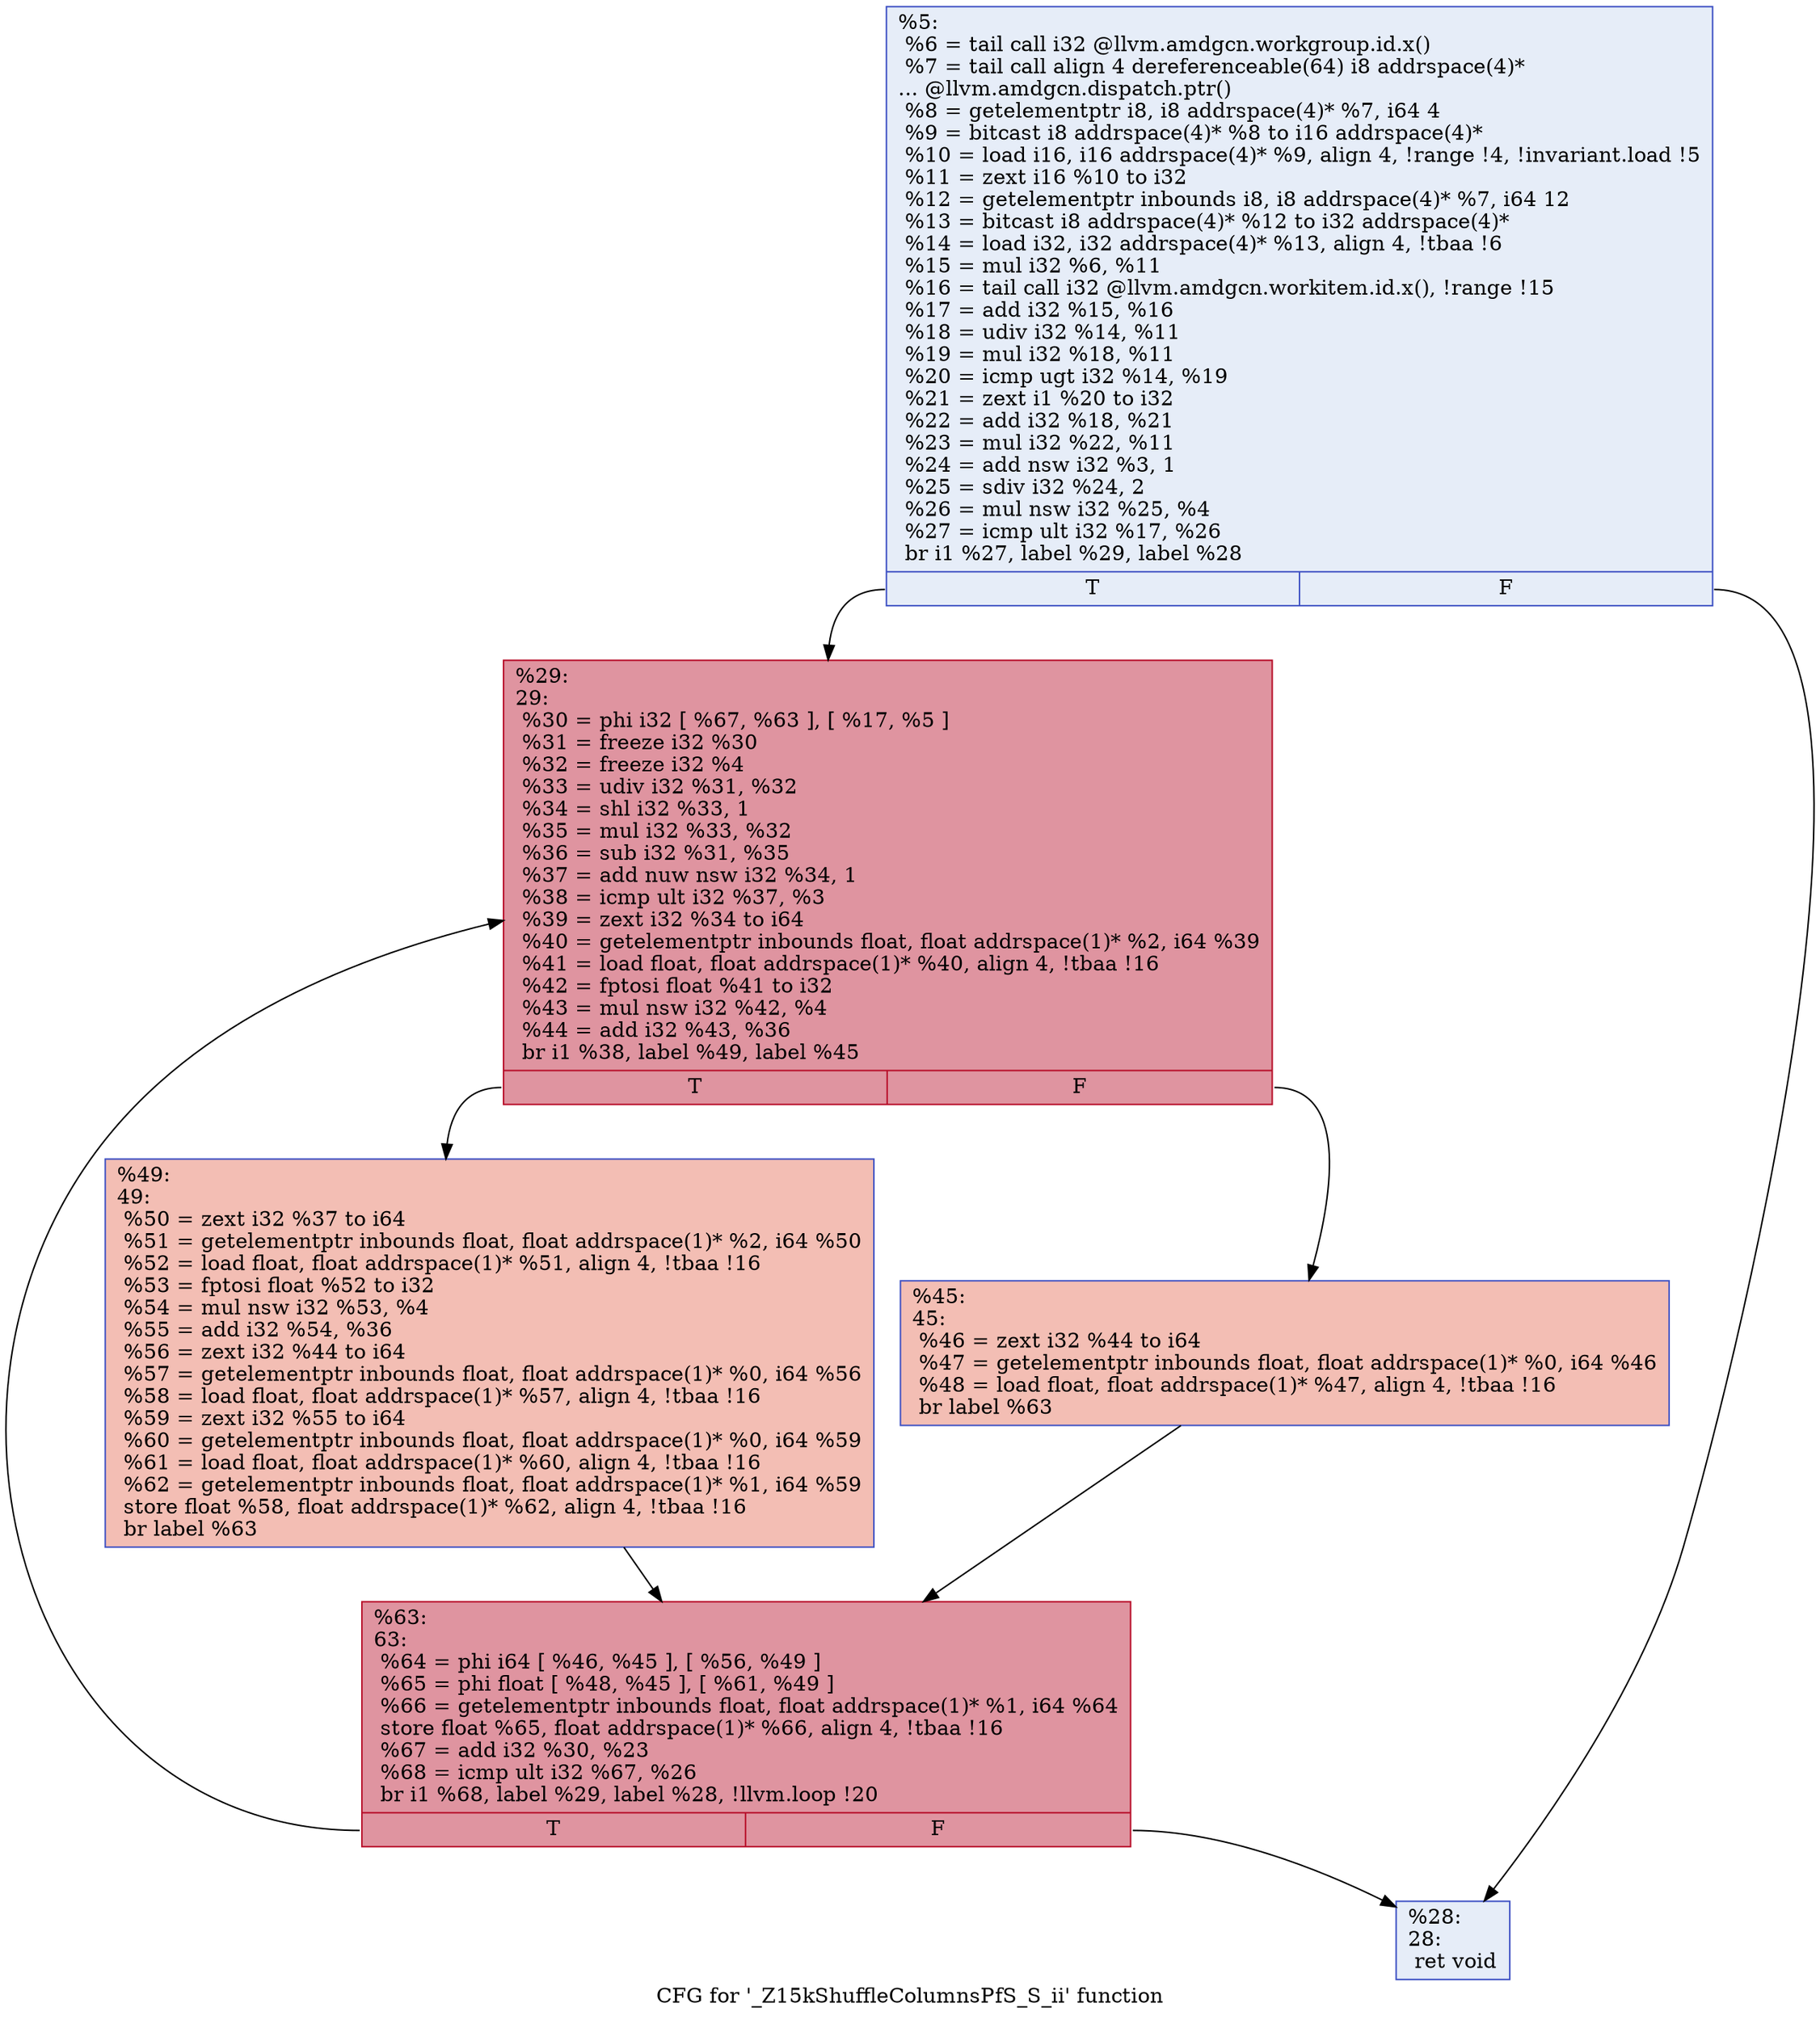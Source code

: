 digraph "CFG for '_Z15kShuffleColumnsPfS_S_ii' function" {
	label="CFG for '_Z15kShuffleColumnsPfS_S_ii' function";

	Node0x46d4af0 [shape=record,color="#3d50c3ff", style=filled, fillcolor="#c7d7f070",label="{%5:\l  %6 = tail call i32 @llvm.amdgcn.workgroup.id.x()\l  %7 = tail call align 4 dereferenceable(64) i8 addrspace(4)*\l... @llvm.amdgcn.dispatch.ptr()\l  %8 = getelementptr i8, i8 addrspace(4)* %7, i64 4\l  %9 = bitcast i8 addrspace(4)* %8 to i16 addrspace(4)*\l  %10 = load i16, i16 addrspace(4)* %9, align 4, !range !4, !invariant.load !5\l  %11 = zext i16 %10 to i32\l  %12 = getelementptr inbounds i8, i8 addrspace(4)* %7, i64 12\l  %13 = bitcast i8 addrspace(4)* %12 to i32 addrspace(4)*\l  %14 = load i32, i32 addrspace(4)* %13, align 4, !tbaa !6\l  %15 = mul i32 %6, %11\l  %16 = tail call i32 @llvm.amdgcn.workitem.id.x(), !range !15\l  %17 = add i32 %15, %16\l  %18 = udiv i32 %14, %11\l  %19 = mul i32 %18, %11\l  %20 = icmp ugt i32 %14, %19\l  %21 = zext i1 %20 to i32\l  %22 = add i32 %18, %21\l  %23 = mul i32 %22, %11\l  %24 = add nsw i32 %3, 1\l  %25 = sdiv i32 %24, 2\l  %26 = mul nsw i32 %25, %4\l  %27 = icmp ult i32 %17, %26\l  br i1 %27, label %29, label %28\l|{<s0>T|<s1>F}}"];
	Node0x46d4af0:s0 -> Node0x46d7240;
	Node0x46d4af0:s1 -> Node0x46d72d0;
	Node0x46d72d0 [shape=record,color="#3d50c3ff", style=filled, fillcolor="#c7d7f070",label="{%28:\l28:                                               \l  ret void\l}"];
	Node0x46d7240 [shape=record,color="#b70d28ff", style=filled, fillcolor="#b70d2870",label="{%29:\l29:                                               \l  %30 = phi i32 [ %67, %63 ], [ %17, %5 ]\l  %31 = freeze i32 %30\l  %32 = freeze i32 %4\l  %33 = udiv i32 %31, %32\l  %34 = shl i32 %33, 1\l  %35 = mul i32 %33, %32\l  %36 = sub i32 %31, %35\l  %37 = add nuw nsw i32 %34, 1\l  %38 = icmp ult i32 %37, %3\l  %39 = zext i32 %34 to i64\l  %40 = getelementptr inbounds float, float addrspace(1)* %2, i64 %39\l  %41 = load float, float addrspace(1)* %40, align 4, !tbaa !16\l  %42 = fptosi float %41 to i32\l  %43 = mul nsw i32 %42, %4\l  %44 = add i32 %43, %36\l  br i1 %38, label %49, label %45\l|{<s0>T|<s1>F}}"];
	Node0x46d7240:s0 -> Node0x46d7f60;
	Node0x46d7240:s1 -> Node0x46d7ff0;
	Node0x46d7ff0 [shape=record,color="#3d50c3ff", style=filled, fillcolor="#e36c5570",label="{%45:\l45:                                               \l  %46 = zext i32 %44 to i64\l  %47 = getelementptr inbounds float, float addrspace(1)* %0, i64 %46\l  %48 = load float, float addrspace(1)* %47, align 4, !tbaa !16\l  br label %63\l}"];
	Node0x46d7ff0 -> Node0x46d7490;
	Node0x46d7f60 [shape=record,color="#3d50c3ff", style=filled, fillcolor="#e36c5570",label="{%49:\l49:                                               \l  %50 = zext i32 %37 to i64\l  %51 = getelementptr inbounds float, float addrspace(1)* %2, i64 %50\l  %52 = load float, float addrspace(1)* %51, align 4, !tbaa !16\l  %53 = fptosi float %52 to i32\l  %54 = mul nsw i32 %53, %4\l  %55 = add i32 %54, %36\l  %56 = zext i32 %44 to i64\l  %57 = getelementptr inbounds float, float addrspace(1)* %0, i64 %56\l  %58 = load float, float addrspace(1)* %57, align 4, !tbaa !16\l  %59 = zext i32 %55 to i64\l  %60 = getelementptr inbounds float, float addrspace(1)* %0, i64 %59\l  %61 = load float, float addrspace(1)* %60, align 4, !tbaa !16\l  %62 = getelementptr inbounds float, float addrspace(1)* %1, i64 %59\l  store float %58, float addrspace(1)* %62, align 4, !tbaa !16\l  br label %63\l}"];
	Node0x46d7f60 -> Node0x46d7490;
	Node0x46d7490 [shape=record,color="#b70d28ff", style=filled, fillcolor="#b70d2870",label="{%63:\l63:                                               \l  %64 = phi i64 [ %46, %45 ], [ %56, %49 ]\l  %65 = phi float [ %48, %45 ], [ %61, %49 ]\l  %66 = getelementptr inbounds float, float addrspace(1)* %1, i64 %64\l  store float %65, float addrspace(1)* %66, align 4, !tbaa !16\l  %67 = add i32 %30, %23\l  %68 = icmp ult i32 %67, %26\l  br i1 %68, label %29, label %28, !llvm.loop !20\l|{<s0>T|<s1>F}}"];
	Node0x46d7490:s0 -> Node0x46d7240;
	Node0x46d7490:s1 -> Node0x46d72d0;
}
